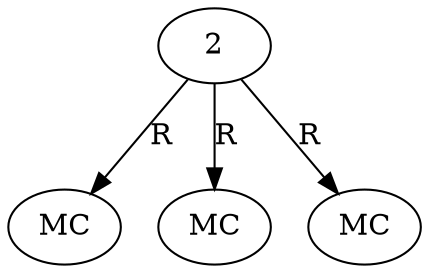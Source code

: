 digraph "AUG" {

  1 [ label="MC" s="year()" t="Chronology" l="312" ];
  2 [ t="Chronology" n="TestLocalDateTime_Basics.COPTIC_UTC" ];
  3 [ label="MC" s="monthOfYear()" t="Chronology" l="313" ];
  4 [ label="MC" s="dayOfMonth()" t="Chronology" l="314" ];
  2 -> 1 [ label="R" ];
  2 -> 3 [ label="R" ];
  2 -> 4 [ label="R" ];
}
